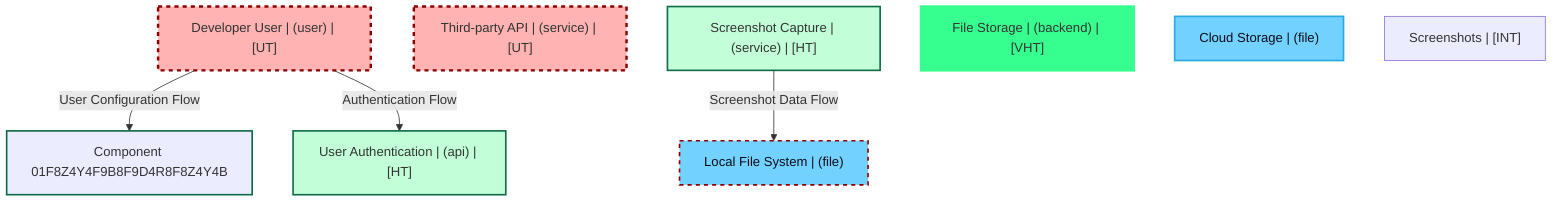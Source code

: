 graph TB
  node_01F8Z4Y4F9B8F9D4R8F8Z4Y4H["Developer User | (user) | [UT]"]:::untrusted
  node_01F8Z4Y4F9B8F9D4R8F8Z4Y4I["Third-party API | (service) | [UT]"]:::untrusted
  node_01F8Z4Y4F9B8F9D4R8F8Z4Y4C["Screenshot Capture | (service) | [HT]"]:::highTrust
  node_01F8Z4Y4F9B8F9D4R8F8Z4Y4D["File Storage | (backend) | [VHT]"]:::veryHighTrust
  node_01F8Z4Y4F9B8F9D4R8F8Z4Y4E["User Authentication | (api) | [HT]"]:::highTrust
  node_01F8Z4Y4F9B8F9D4R8F8Z4Y4F["Local File System | (file)"]:::dataStore
  node_01F8Z4Y4F9B8F9D4R8F8Z4Y4G["Cloud Storage | (file)"]:::dataStore
  node_01F8Z4Y4F9B8F9D4R8F8Z4Y4A["Screenshots | [INT]"]:::dataAsset,internal
  node_01F8Z4Y4F9B8F9D4R8F8Z4Y4B["Component 01F8Z4Y4F9B8F9D4R8F8Z4Y4B"]:::process,untrusted

  node_01F8Z4Y4F9B8F9D4R8F8Z4Y4C -->|Screenshot Data Flow| node_01F8Z4Y4F9B8F9D4R8F8Z4Y4F:::unencryptedFlow
  node_01F8Z4Y4F9B8F9D4R8F8Z4Y4H -->|User Configuration Flow| node_01F8Z4Y4F9B8F9D4R8F8Z4Y4B:::encryptedFlow
  node_01F8Z4Y4F9B8F9D4R8F8Z4Y4H -->|Authentication Flow| node_01F8Z4Y4F9B8F9D4R8F8Z4Y4E:::encryptedFlow

  classDef externalEntity fill:#FFB3B3,stroke:#8B0000,stroke-width:2px,color:#0B0D17
  classDef process fill:#C2FFD8,stroke:#106B49,stroke-width:2px,color:#0B0D17
  classDef dataStore fill:#73d1ff,stroke:#29ABE2,stroke-width:2px,color:#0B0D17
  classDef dataAsset fill:#ffa1ad,stroke:#A259FF,stroke-width:2px,color:#0B0D17
  classDef untrusted fill:#FFB3B3,stroke:#8B0000,stroke-width:3px,stroke-dasharray:5 5
  classDef lowTrust fill:#f77c63,stroke:#f77c63,stroke-width:2px,stroke-dasharray:3 3
  classDef mediumTrust fill:#FFF2B3,stroke:#7A6300,stroke-width:2px
  classDef highTrust fill:#C2FFD8,stroke:#106B49,stroke-width:2px
  classDef veryHighTrust fill:#36FF8F,stroke:#36FF8F,stroke-width:3px
  classDef public fill:#C2FFD8,stroke:#106B49,stroke-width:1px
  classDef internal fill:#FFF2B3,stroke:#7A6300,stroke-width:1px
  classDef confidential fill:#FFB3B3,stroke:#8B0000,stroke-width:2px
  classDef restricted fill:#8B0000,stroke:#8B0000,stroke-width:3px
  classDef pii fill:#ffa1ad,stroke:#A259FF,stroke-width:2px
  classDef pci fill:#8B0000,stroke:#8B0000,stroke-width:3px
  classDef phi fill:#ffa1ad,stroke:#A259FF,stroke-width:3px
  classDef encryptedFlow stroke:#106B49,stroke-width:2px
  classDef unencryptedFlow stroke:#8B0000,stroke-width:2px,stroke-dasharray:5 5
  classDef authenticatedFlow stroke:#29ABE2,stroke-width:2px
  classDef trustBoundary fill:transparent,stroke:#2E3440,stroke-width:3px,stroke-dasharray:10 5